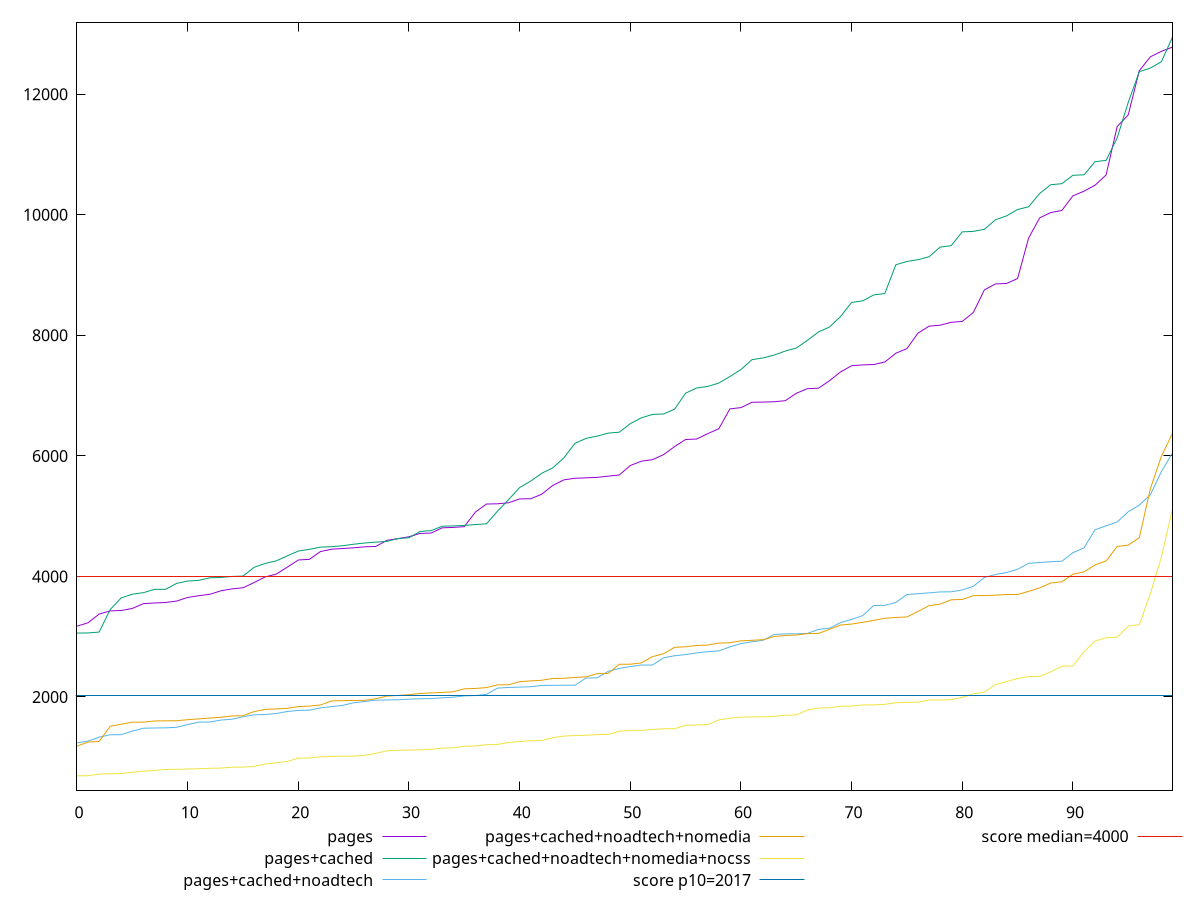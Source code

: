 reset

$pages <<EOF
0 3173.5399999999963
1 3231.3959999999956
2 3375.163999999999
3 3428.108
4 3434.1519999999964
5 3468.707999999998
6 3547.6079999999956
7 3558.875999999995
8 3566.7199999999966
9 3590.431999999998
10 3650.5999999999935
11 3679.4319999999943
12 3703.2719999999945
13 3760.735999999997
14 3792.8959999999934
15 3811.067999999997
16 3897.62
17 3991.7079999999964
18 4037.315999999997
19 4152.779999999991
20 4272.63999999999
21 4282.643999999995
22 4412.3919999999935
23 4451.315999999995
24 4462.739999999999
25 4474.287999999993
26 4490.947999999995
27 4497.175999999992
28 4598.255999999991
29 4625.528000000002
30 4658.363999999992
31 4713.163999999993
32 4719.223999999991
33 4805.851999999998
34 4812.963999999995
35 4825.011999999991
36 5067.175999999996
37 5200.820000000001
38 5204.827999999995
39 5221.591999999996
40 5285.627999999997
41 5289.003999999996
42 5364.591999999991
43 5510.383999999997
44 5601.7039999999915
45 5628.607999999985
46 5635.263999999993
47 5643.3479999999945
48 5663.531999999996
49 5682.755999999985
50 5840.47199999999
51 5911.739999999997
52 5936.987999999995
53 6020.055999999995
54 6154.6959999999835
55 6271.62799999999
56 6279.759999999992
57 6369.575999999992
58 6450.247999999992
59 6779.651999999992
60 6800.935999999987
61 6889.8679999999895
62 6892.371999999986
63 6898.487999999984
64 6915.29999999999
65 7037.887999999987
66 7115.463999999995
67 7123.047999999992
68 7247.103999999986
69 7393.299999999992
70 7495.843999999989
71 7509.507999999996
72 7515.987999999986
73 7557.767999999989
74 7703.955999999988
75 7780.227999999988
76 8037.279999999985
77 8152.3159999999925
78 8168.999999999991
79 8215.915999999996
80 8231.631999999989
81 8378.631999999998
82 8754.911999999991
83 8853.483999999993
84 8860.851999999988
85 8943.507999999989
86 9616.103999999987
87 9950.075999999992
88 10037.603999999987
89 10072.511999999988
90 10315.131999999978
91 10392.407999999981
92 10491.36399999999
93 10662.243999999993
94 11464.89599999999
95 11659.227999999992
96 12391.107999999998
97 12622.075999999992
98 12713.887999999995
99 12783.843999999983
EOF

$pagesCached <<EOF
0 3059.628
1 3061.4559999999983
2 3076.320000000001
3 3450.447999999996
4 3644.2279999999973
5 3705.083999999999
6 3729.739999999995
7 3785.775999999994
8 3785.971999999997
9 3883.8320000000003
10 3922.555999999997
11 3933.8599999999938
12 3976.271999999995
13 3982.8759999999975
14 3999.3679999999977
15 4005.5159999999983
16 4150.1799999999985
17 4215.0399999999945
18 4257.435999999994
19 4340.615999999997
20 4420.3159999999925
21 4449.275999999989
22 4485.187999999991
23 4493.211999999994
24 4509.031999999995
25 4533.867999999996
26 4554.4839999999995
27 4568.631999999993
28 4580.723999999992
29 4628.775999999991
30 4641.023999999995
31 4745.767999999992
32 4759.775999999997
33 4832.748000000002
34 4838.087999999996
35 4846.339999999998
36 4860.447999999995
37 4872.319999999994
38 5082.795999999994
39 5273.511999999996
40 5474.5119999999915
41 5581.519999999989
42 5711.999999999995
43 5802.263999999987
44 5967.751999999989
45 6208.123999999995
46 6290.491999999998
47 6327.747999999987
48 6377.635999999985
49 6392.643999999984
50 6534.499999999994
51 6631.975999999996
52 6687.85599999999
53 6695.335999999995
54 6774.339999999987
55 7040.627999999996
56 7126.947999999992
57 7152.3199999999915
58 7208.643999999985
59 7316.743999999986
60 7433.807999999993
61 7596.579999999991
62 7625.247999999994
63 7673.37199999999
64 7739.1679999999915
65 7789.423999999989
66 7915.991999999997
67 8056.319999999995
68 8138.251999999983
69 8311.939999999986
70 8545.535999999987
71 8572.56
72 8671.231999999985
73 8693.927999999987
74 9171.787999999995
75 9226.675999999985
76 9256.203999999992
77 9304.535999999991
78 9464.631999999983
79 9488.199999999997
80 9717.319999999982
81 9725.059999999998
82 9759.943999999987
83 9917.89599999999
84 9982.259999999991
85 10088.75599999999
86 10133.82799999999
87 10355.715999999979
88 10499.443999999983
89 10516.683999999994
90 10656.639999999989
91 10663.551999999987
92 10881.759999999982
93 10903.863999999989
94 11276.623999999983
95 11867.039999999995
96 12375.363999999994
97 12435.85999999999
98 12541.044000000004
99 12949.835999999992
EOF

$pagesCachedNoadtech <<EOF
0 1238.2920000000001
1 1267.4720000000004
2 1333.1160000000004
3 1371.8360000000007
4 1373.6880000000012
5 1432.0920000000006
6 1480.7480000000007
7 1484.3720000000003
8 1486.800000000001
9 1496.192000000001
10 1539.548000000001
11 1581.6840000000004
12 1583.2520000000006
13 1616.2200000000007
14 1629.3480000000009
15 1670.5600000000013
16 1702.9320000000002
17 1708.4280000000012
18 1724.656
19 1758.5600000000004
20 1775.7719999999981
21 1780.0520000000006
22 1817.672
23 1838.5640000000005
24 1859.3759999999993
25 1903.788000000001
26 1922.7840000000008
27 1946.676000000002
28 1949.9119999999991
29 1952.8520000000003
30 1962.8720000000008
31 1969.5399999999993
32 1973.0960000000011
33 1984.8600000000017
34 1994.9799999999996
35 2017.5159999999996
36 2022.7679999999993
37 2042.1440000000011
38 2145.7240000000006
39 2157.16
40 2163.1960000000017
41 2169.368000000001
42 2190.1119999999996
43 2192.563999999999
44 2194.004000000001
45 2194.384000000001
46 2313.9719999999993
47 2317.2559999999994
48 2423.907999999999
49 2472.1719999999978
50 2503.9400000000005
51 2529.339999999999
52 2529.808
53 2648.184000000001
54 2683.259999999999
55 2702.7599999999993
56 2730.7759999999994
57 2750.4279999999985
58 2764.887999999997
59 2829.487999999999
60 2885.807999999998
61 2915.448
62 2939.603999999999
63 3036.2359999999994
64 3046.279999999998
65 3047.4440000000004
66 3053.923999999999
67 3120.827999999999
68 3139.5919999999996
69 3233.836
70 3286.951999999999
71 3348.823999999998
72 3517.4959999999987
73 3519.5639999999985
74 3567.4599999999987
75 3699.691999999998
76 3712.8799999999997
77 3726.307999999998
78 3742.363999999999
79 3744.531999999997
80 3774.352
81 3835.1919999999986
82 3983.039999999997
83 4031.7279999999973
84 4064.995999999998
85 4118.959999999996
86 4216.459999999997
87 4230.299999999998
88 4243.599999999999
89 4251.811999999999
90 4393.544000000002
91 4472.623999999998
92 4774.183999999998
93 4839.323999999995
94 4903.435999999998
95 5073.155999999998
96 5184.199999999997
97 5354.399999999997
98 5740.195999999996
99 6052.14
EOF

$pagesCachedNoadtechNomedia <<EOF
0 1183.816000000001
1 1251.8480000000006
2 1260.144000000001
3 1513.824
4 1547.4280000000006
5 1581.0600000000006
6 1581.7240000000015
7 1600.8080000000014
8 1603.5000000000007
9 1604.5800000000004
10 1622.2720000000004
11 1635.7240000000004
12 1649.5320000000002
13 1662.1920000000007
14 1683.9520000000011
15 1688.2880000000007
16 1755.584000000001
17 1792.516000000001
18 1802.0240000000008
19 1810.4000000000012
20 1839.8840000000005
21 1848.3240000000012
22 1865.7240000000008
23 1933.4040000000011
24 1938.6280000000002
25 1941.4000000000012
26 1943.4439999999995
27 1969.5919999999996
28 2013.992000000001
29 2024.6840000000007
30 2037.3800000000006
31 2057.376000000001
32 2066.1240000000003
33 2075.0799999999995
34 2086.080000000001
35 2134.4799999999987
36 2140.499999999998
37 2155.228
38 2200.4439999999995
39 2201.560000000001
40 2252.6879999999987
41 2266.2960000000007
42 2276.4880000000003
43 2306.447999999999
44 2309.552
45 2323.808000000001
46 2332.36
47 2386.716
48 2389.5599999999995
49 2541.8720000000003
50 2543.128
51 2563.9560000000006
52 2669.183999999999
53 2716.2039999999997
54 2822.4439999999977
55 2831.9879999999976
56 2853.5080000000007
57 2860.4960000000005
58 2893.431999999999
59 2899.4199999999983
60 2931.091999999998
61 2939.2119999999995
62 2949.7599999999993
63 3001.5359999999982
64 3020.111999999998
65 3027.3120000000004
66 3050.179999999997
67 3052.691999999999
68 3121.5079999999984
69 3193.203999999999
70 3208.819999999999
71 3237.827999999999
72 3270.9239999999977
73 3304.9599999999996
74 3319.2079999999996
75 3327.215999999999
76 3418.564
77 3515.1679999999974
78 3540.8759999999997
79 3612.1879999999983
80 3617.524
81 3680.2919999999986
82 3683.251999999998
83 3688.4359999999983
84 3699.667999999999
85 3700.148
86 3751.563999999997
87 3810.028000000001
88 3891.439999999998
89 3910.2279999999973
90 4036.399999999997
91 4074.1559999999986
92 4190.367999999998
93 4256.427999999997
94 4496.847999999996
95 4519.284
96 4642.871999999997
97 5454.655999999998
98 5994.367999999999
99 6373.679999999997
EOF

$pagesCachedNoadtechNomediaNocss <<EOF
0 691.4960000000004
1 691.8880000000001
2 720.3840000000002
3 724.9800000000002
4 729.2320000000002
5 749.104
6 768.8120000000001
7 779.5520000000001
8 796.3120000000002
9 798.0560000000003
10 803.4759999999998
11 809.2680000000004
12 815.7040000000002
13 819.0640000000002
14 834.3880000000003
15 835.4200000000001
16 846.7920000000005
17 886.8560000000001
18 907.292
19 929.4120000000003
20 983.6040000000008
21 986.0200000000002
22 1006.0120000000004
23 1011.7159999999999
24 1017.0720000000003
25 1017.6560000000001
26 1030.4640000000004
27 1063.576000000001
28 1105.544
29 1114.9279999999999
30 1118.5080000000005
31 1121.5840000000005
32 1131.216
33 1150.236000000001
34 1154.7880000000002
35 1181.556
36 1185.1720000000003
37 1207.4280000000006
38 1210.8280000000004
39 1244.6160000000002
40 1258.2199999999998
41 1273.4000000000005
42 1276.8680000000006
43 1323.480000000001
44 1351.3120000000004
45 1359.5160000000008
46 1363.8680000000002
47 1374.4240000000002
48 1378.2840000000008
49 1430.052000000001
50 1443.5120000000009
51 1445.8999999999999
52 1460.188
53 1471.5680000000007
54 1472.5160000000003
55 1528.6479999999995
56 1533.6080000000009
57 1541.3000000000006
58 1617.6440000000007
59 1647.6200000000001
60 1664.7440000000013
61 1668.2359999999996
62 1668.404
63 1677.748
64 1696.1320000000005
65 1700.9720000000002
66 1782.0559999999998
67 1813.8880000000004
68 1822.0880000000009
69 1845.1080000000004
70 1848.3480000000002
71 1866.1560000000006
72 1868.104
73 1877.1880000000006
74 1903.5039999999997
75 1910.068000000001
76 1913.6760000000002
77 1948.5840000000005
78 1948.976
79 1952.94
80 1992.7520000000013
81 2052.5319999999997
82 2079.912
83 2203.932
84 2255.776
85 2305.128000000001
86 2336.9400000000005
87 2341.932
88 2416.2240000000006
89 2508.676
90 2514.988
91 2747.6639999999993
92 2926.915999999999
93 2983.3039999999996
94 2991.379999999999
95 3175.716
96 3197.859999999999
97 3712.455999999997
98 4324.112
99 5119.595999999998
EOF

set key outside below
set xrange [0:99]
set yrange [446.3292000000006:13195.002799999991]
set trange [446.3292000000006:13195.002799999991]
set terminal svg size 640, 580 enhanced background rgb 'white'
set output "report_00014_2021-02-09T15:56:05.503Z/mainthread-work-breakdown/comparison/sorted/all_raw.svg"

plot $pages title "pages" with line, \
     $pagesCached title "pages+cached" with line, \
     $pagesCachedNoadtech title "pages+cached+noadtech" with line, \
     $pagesCachedNoadtechNomedia title "pages+cached+noadtech+nomedia" with line, \
     $pagesCachedNoadtechNomediaNocss title "pages+cached+noadtech+nomedia+nocss" with line, \
     2017 title "score p10=2017", \
     4000 title "score median=4000"

reset
